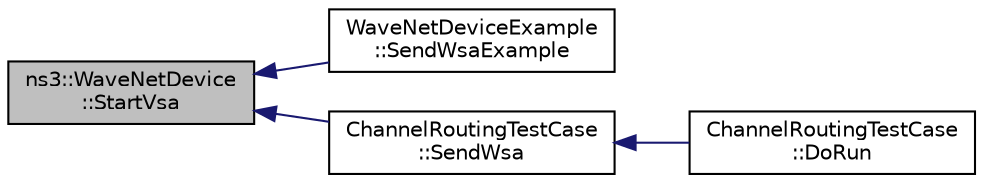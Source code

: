 digraph "ns3::WaveNetDevice::StartVsa"
{
  edge [fontname="Helvetica",fontsize="10",labelfontname="Helvetica",labelfontsize="10"];
  node [fontname="Helvetica",fontsize="10",shape=record];
  rankdir="LR";
  Node1 [label="ns3::WaveNetDevice\l::StartVsa",height=0.2,width=0.4,color="black", fillcolor="grey75", style="filled", fontcolor="black"];
  Node1 -> Node2 [dir="back",color="midnightblue",fontsize="10",style="solid"];
  Node2 [label="WaveNetDeviceExample\l::SendWsaExample",height=0.2,width=0.4,color="black", fillcolor="white", style="filled",URL="$d2/dcc/classWaveNetDeviceExample.html#ac1725733b797a26cd3655b58adad965e",tooltip="Send WSA example. "];
  Node1 -> Node3 [dir="back",color="midnightblue",fontsize="10",style="solid"];
  Node3 [label="ChannelRoutingTestCase\l::SendWsa",height=0.2,width=0.4,color="black", fillcolor="white", style="filled",URL="$dc/db5/classChannelRoutingTestCase.html#a1489eb9505d13948307ce4119ba21cc9"];
  Node3 -> Node4 [dir="back",color="midnightblue",fontsize="10",style="solid"];
  Node4 [label="ChannelRoutingTestCase\l::DoRun",height=0.2,width=0.4,color="black", fillcolor="white", style="filled",URL="$dc/db5/classChannelRoutingTestCase.html#ab0f86da402dbe311e3ebb5915ffe7e85",tooltip="Implementation to actually run this TestCase. "];
}
